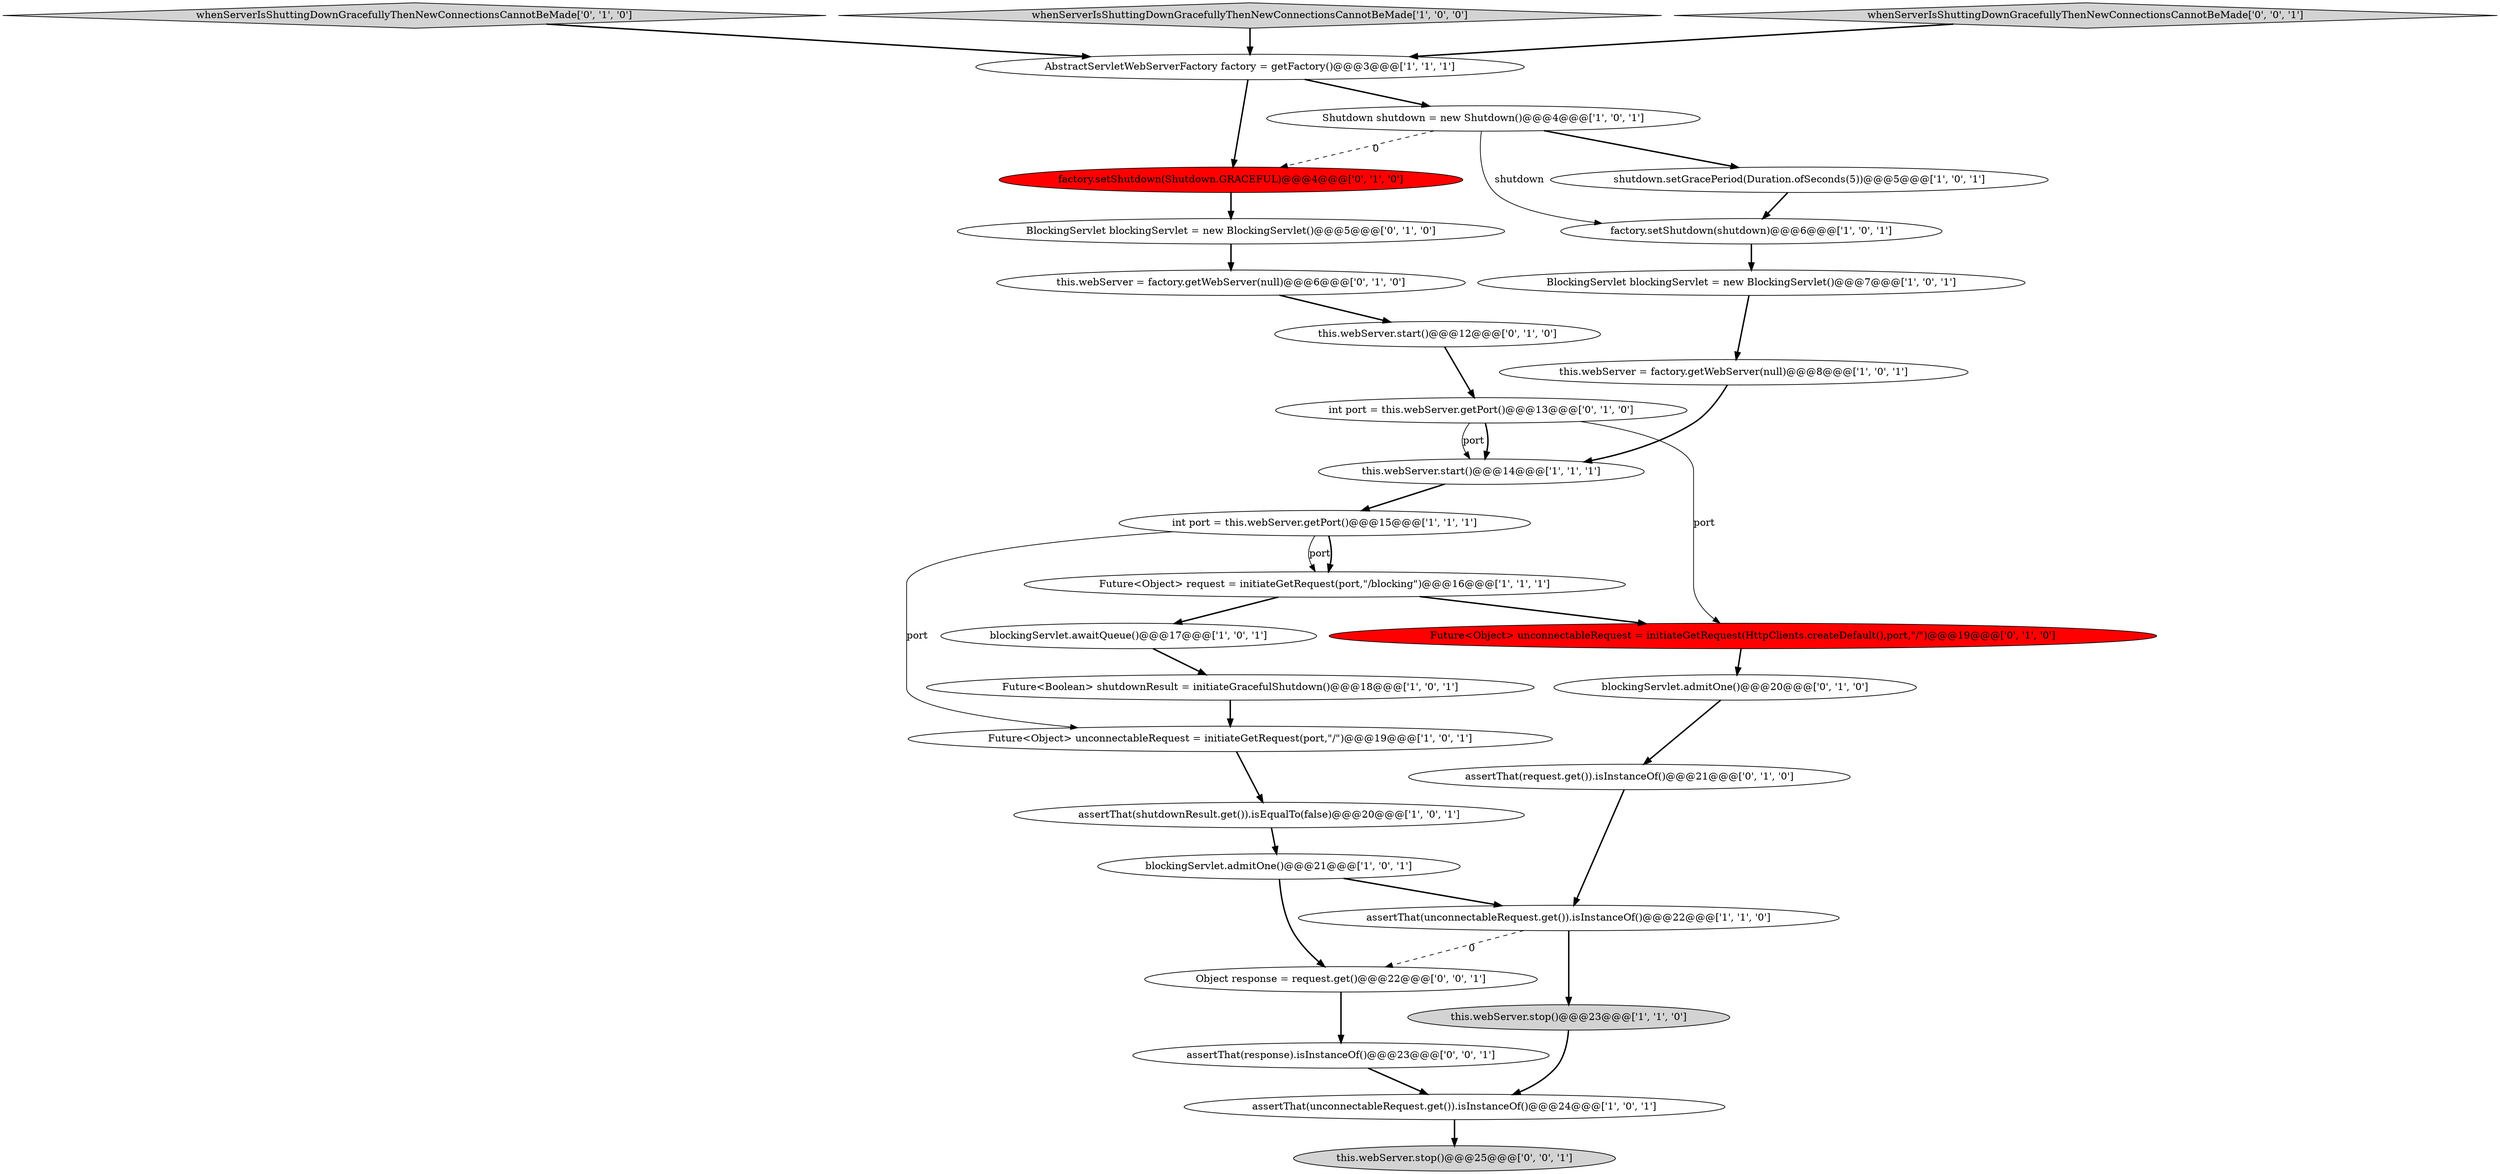 digraph {
16 [style = filled, label = "this.webServer = factory.getWebServer(null)@@@8@@@['1', '0', '1']", fillcolor = white, shape = ellipse image = "AAA0AAABBB1BBB"];
5 [style = filled, label = "assertThat(unconnectableRequest.get()).isInstanceOf()@@@24@@@['1', '0', '1']", fillcolor = white, shape = ellipse image = "AAA0AAABBB1BBB"];
7 [style = filled, label = "factory.setShutdown(shutdown)@@@6@@@['1', '0', '1']", fillcolor = white, shape = ellipse image = "AAA0AAABBB1BBB"];
15 [style = filled, label = "assertThat(unconnectableRequest.get()).isInstanceOf()@@@22@@@['1', '1', '0']", fillcolor = white, shape = ellipse image = "AAA0AAABBB1BBB"];
14 [style = filled, label = "blockingServlet.admitOne()@@@21@@@['1', '0', '1']", fillcolor = white, shape = ellipse image = "AAA0AAABBB1BBB"];
20 [style = filled, label = "Future<Object> unconnectableRequest = initiateGetRequest(HttpClients.createDefault(),port,\"/\")@@@19@@@['0', '1', '0']", fillcolor = red, shape = ellipse image = "AAA1AAABBB2BBB"];
4 [style = filled, label = "Future<Boolean> shutdownResult = initiateGracefulShutdown()@@@18@@@['1', '0', '1']", fillcolor = white, shape = ellipse image = "AAA0AAABBB1BBB"];
24 [style = filled, label = "whenServerIsShuttingDownGracefullyThenNewConnectionsCannotBeMade['0', '1', '0']", fillcolor = lightgray, shape = diamond image = "AAA0AAABBB2BBB"];
17 [style = filled, label = "whenServerIsShuttingDownGracefullyThenNewConnectionsCannotBeMade['1', '0', '0']", fillcolor = lightgray, shape = diamond image = "AAA0AAABBB1BBB"];
27 [style = filled, label = "whenServerIsShuttingDownGracefullyThenNewConnectionsCannotBeMade['0', '0', '1']", fillcolor = lightgray, shape = diamond image = "AAA0AAABBB3BBB"];
0 [style = filled, label = "shutdown.setGracePeriod(Duration.ofSeconds(5))@@@5@@@['1', '0', '1']", fillcolor = white, shape = ellipse image = "AAA0AAABBB1BBB"];
21 [style = filled, label = "blockingServlet.admitOne()@@@20@@@['0', '1', '0']", fillcolor = white, shape = ellipse image = "AAA0AAABBB2BBB"];
12 [style = filled, label = "int port = this.webServer.getPort()@@@15@@@['1', '1', '1']", fillcolor = white, shape = ellipse image = "AAA0AAABBB1BBB"];
9 [style = filled, label = "Future<Object> unconnectableRequest = initiateGetRequest(port,\"/\")@@@19@@@['1', '0', '1']", fillcolor = white, shape = ellipse image = "AAA0AAABBB1BBB"];
30 [style = filled, label = "this.webServer.stop()@@@25@@@['0', '0', '1']", fillcolor = lightgray, shape = ellipse image = "AAA0AAABBB3BBB"];
2 [style = filled, label = "AbstractServletWebServerFactory factory = getFactory()@@@3@@@['1', '1', '1']", fillcolor = white, shape = ellipse image = "AAA0AAABBB1BBB"];
22 [style = filled, label = "BlockingServlet blockingServlet = new BlockingServlet()@@@5@@@['0', '1', '0']", fillcolor = white, shape = ellipse image = "AAA0AAABBB2BBB"];
6 [style = filled, label = "this.webServer.start()@@@14@@@['1', '1', '1']", fillcolor = white, shape = ellipse image = "AAA0AAABBB1BBB"];
26 [style = filled, label = "assertThat(request.get()).isInstanceOf()@@@21@@@['0', '1', '0']", fillcolor = white, shape = ellipse image = "AAA0AAABBB2BBB"];
18 [style = filled, label = "this.webServer.start()@@@12@@@['0', '1', '0']", fillcolor = white, shape = ellipse image = "AAA0AAABBB2BBB"];
29 [style = filled, label = "Object response = request.get()@@@22@@@['0', '0', '1']", fillcolor = white, shape = ellipse image = "AAA0AAABBB3BBB"];
11 [style = filled, label = "Shutdown shutdown = new Shutdown()@@@4@@@['1', '0', '1']", fillcolor = white, shape = ellipse image = "AAA0AAABBB1BBB"];
28 [style = filled, label = "assertThat(response).isInstanceOf()@@@23@@@['0', '0', '1']", fillcolor = white, shape = ellipse image = "AAA0AAABBB3BBB"];
23 [style = filled, label = "this.webServer = factory.getWebServer(null)@@@6@@@['0', '1', '0']", fillcolor = white, shape = ellipse image = "AAA0AAABBB2BBB"];
1 [style = filled, label = "blockingServlet.awaitQueue()@@@17@@@['1', '0', '1']", fillcolor = white, shape = ellipse image = "AAA0AAABBB1BBB"];
8 [style = filled, label = "Future<Object> request = initiateGetRequest(port,\"/blocking\")@@@16@@@['1', '1', '1']", fillcolor = white, shape = ellipse image = "AAA0AAABBB1BBB"];
19 [style = filled, label = "int port = this.webServer.getPort()@@@13@@@['0', '1', '0']", fillcolor = white, shape = ellipse image = "AAA0AAABBB2BBB"];
10 [style = filled, label = "assertThat(shutdownResult.get()).isEqualTo(false)@@@20@@@['1', '0', '1']", fillcolor = white, shape = ellipse image = "AAA0AAABBB1BBB"];
25 [style = filled, label = "factory.setShutdown(Shutdown.GRACEFUL)@@@4@@@['0', '1', '0']", fillcolor = red, shape = ellipse image = "AAA1AAABBB2BBB"];
3 [style = filled, label = "this.webServer.stop()@@@23@@@['1', '1', '0']", fillcolor = lightgray, shape = ellipse image = "AAA0AAABBB1BBB"];
13 [style = filled, label = "BlockingServlet blockingServlet = new BlockingServlet()@@@7@@@['1', '0', '1']", fillcolor = white, shape = ellipse image = "AAA0AAABBB1BBB"];
7->13 [style = bold, label=""];
4->9 [style = bold, label=""];
1->4 [style = bold, label=""];
28->5 [style = bold, label=""];
24->2 [style = bold, label=""];
25->22 [style = bold, label=""];
10->14 [style = bold, label=""];
16->6 [style = bold, label=""];
18->19 [style = bold, label=""];
12->8 [style = solid, label="port"];
15->29 [style = dashed, label="0"];
9->10 [style = bold, label=""];
15->3 [style = bold, label=""];
19->6 [style = bold, label=""];
22->23 [style = bold, label=""];
13->16 [style = bold, label=""];
19->6 [style = solid, label="port"];
11->7 [style = solid, label="shutdown"];
0->7 [style = bold, label=""];
20->21 [style = bold, label=""];
29->28 [style = bold, label=""];
8->1 [style = bold, label=""];
21->26 [style = bold, label=""];
3->5 [style = bold, label=""];
11->0 [style = bold, label=""];
8->20 [style = bold, label=""];
17->2 [style = bold, label=""];
12->8 [style = bold, label=""];
26->15 [style = bold, label=""];
11->25 [style = dashed, label="0"];
14->29 [style = bold, label=""];
19->20 [style = solid, label="port"];
14->15 [style = bold, label=""];
5->30 [style = bold, label=""];
2->25 [style = bold, label=""];
2->11 [style = bold, label=""];
23->18 [style = bold, label=""];
27->2 [style = bold, label=""];
12->9 [style = solid, label="port"];
6->12 [style = bold, label=""];
}

